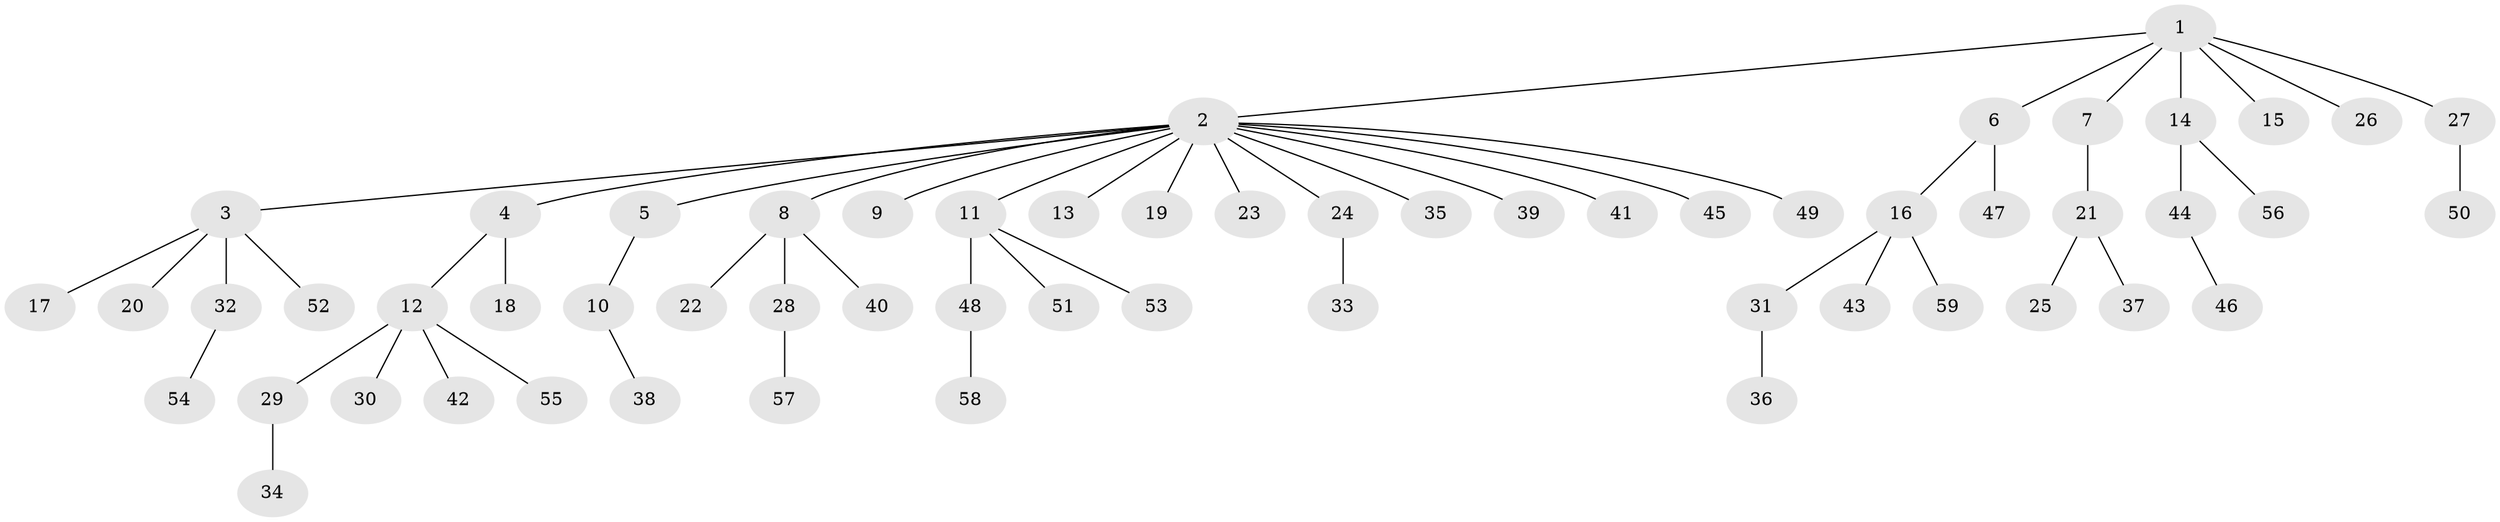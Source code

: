// coarse degree distribution, {1: 0.7142857142857143, 2: 0.17142857142857143, 5: 0.02857142857142857, 4: 0.05714285714285714, 18: 0.02857142857142857}
// Generated by graph-tools (version 1.1) at 2025/50/03/04/25 21:50:49]
// undirected, 59 vertices, 58 edges
graph export_dot {
graph [start="1"]
  node [color=gray90,style=filled];
  1;
  2;
  3;
  4;
  5;
  6;
  7;
  8;
  9;
  10;
  11;
  12;
  13;
  14;
  15;
  16;
  17;
  18;
  19;
  20;
  21;
  22;
  23;
  24;
  25;
  26;
  27;
  28;
  29;
  30;
  31;
  32;
  33;
  34;
  35;
  36;
  37;
  38;
  39;
  40;
  41;
  42;
  43;
  44;
  45;
  46;
  47;
  48;
  49;
  50;
  51;
  52;
  53;
  54;
  55;
  56;
  57;
  58;
  59;
  1 -- 2;
  1 -- 6;
  1 -- 7;
  1 -- 14;
  1 -- 15;
  1 -- 26;
  1 -- 27;
  2 -- 3;
  2 -- 4;
  2 -- 5;
  2 -- 8;
  2 -- 9;
  2 -- 11;
  2 -- 13;
  2 -- 19;
  2 -- 23;
  2 -- 24;
  2 -- 35;
  2 -- 39;
  2 -- 41;
  2 -- 45;
  2 -- 49;
  3 -- 17;
  3 -- 20;
  3 -- 32;
  3 -- 52;
  4 -- 12;
  4 -- 18;
  5 -- 10;
  6 -- 16;
  6 -- 47;
  7 -- 21;
  8 -- 22;
  8 -- 28;
  8 -- 40;
  10 -- 38;
  11 -- 48;
  11 -- 51;
  11 -- 53;
  12 -- 29;
  12 -- 30;
  12 -- 42;
  12 -- 55;
  14 -- 44;
  14 -- 56;
  16 -- 31;
  16 -- 43;
  16 -- 59;
  21 -- 25;
  21 -- 37;
  24 -- 33;
  27 -- 50;
  28 -- 57;
  29 -- 34;
  31 -- 36;
  32 -- 54;
  44 -- 46;
  48 -- 58;
}
